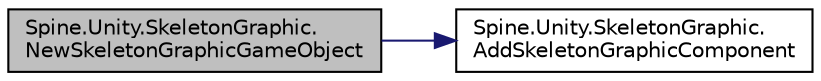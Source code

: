 digraph "Spine.Unity.SkeletonGraphic.NewSkeletonGraphicGameObject"
{
 // LATEX_PDF_SIZE
  edge [fontname="Helvetica",fontsize="10",labelfontname="Helvetica",labelfontsize="10"];
  node [fontname="Helvetica",fontsize="10",shape=record];
  rankdir="LR";
  Node1 [label="Spine.Unity.SkeletonGraphic.\lNewSkeletonGraphicGameObject",height=0.2,width=0.4,color="black", fillcolor="grey75", style="filled", fontcolor="black",tooltip=" "];
  Node1 -> Node2 [color="midnightblue",fontsize="10",style="solid",fontname="Helvetica"];
  Node2 [label="Spine.Unity.SkeletonGraphic.\lAddSkeletonGraphicComponent",height=0.2,width=0.4,color="black", fillcolor="white", style="filled",URL="$class_spine_1_1_unity_1_1_skeleton_graphic.html#ad1cb6c34b2500cad5d3248266b4b8e71",tooltip=" "];
}
